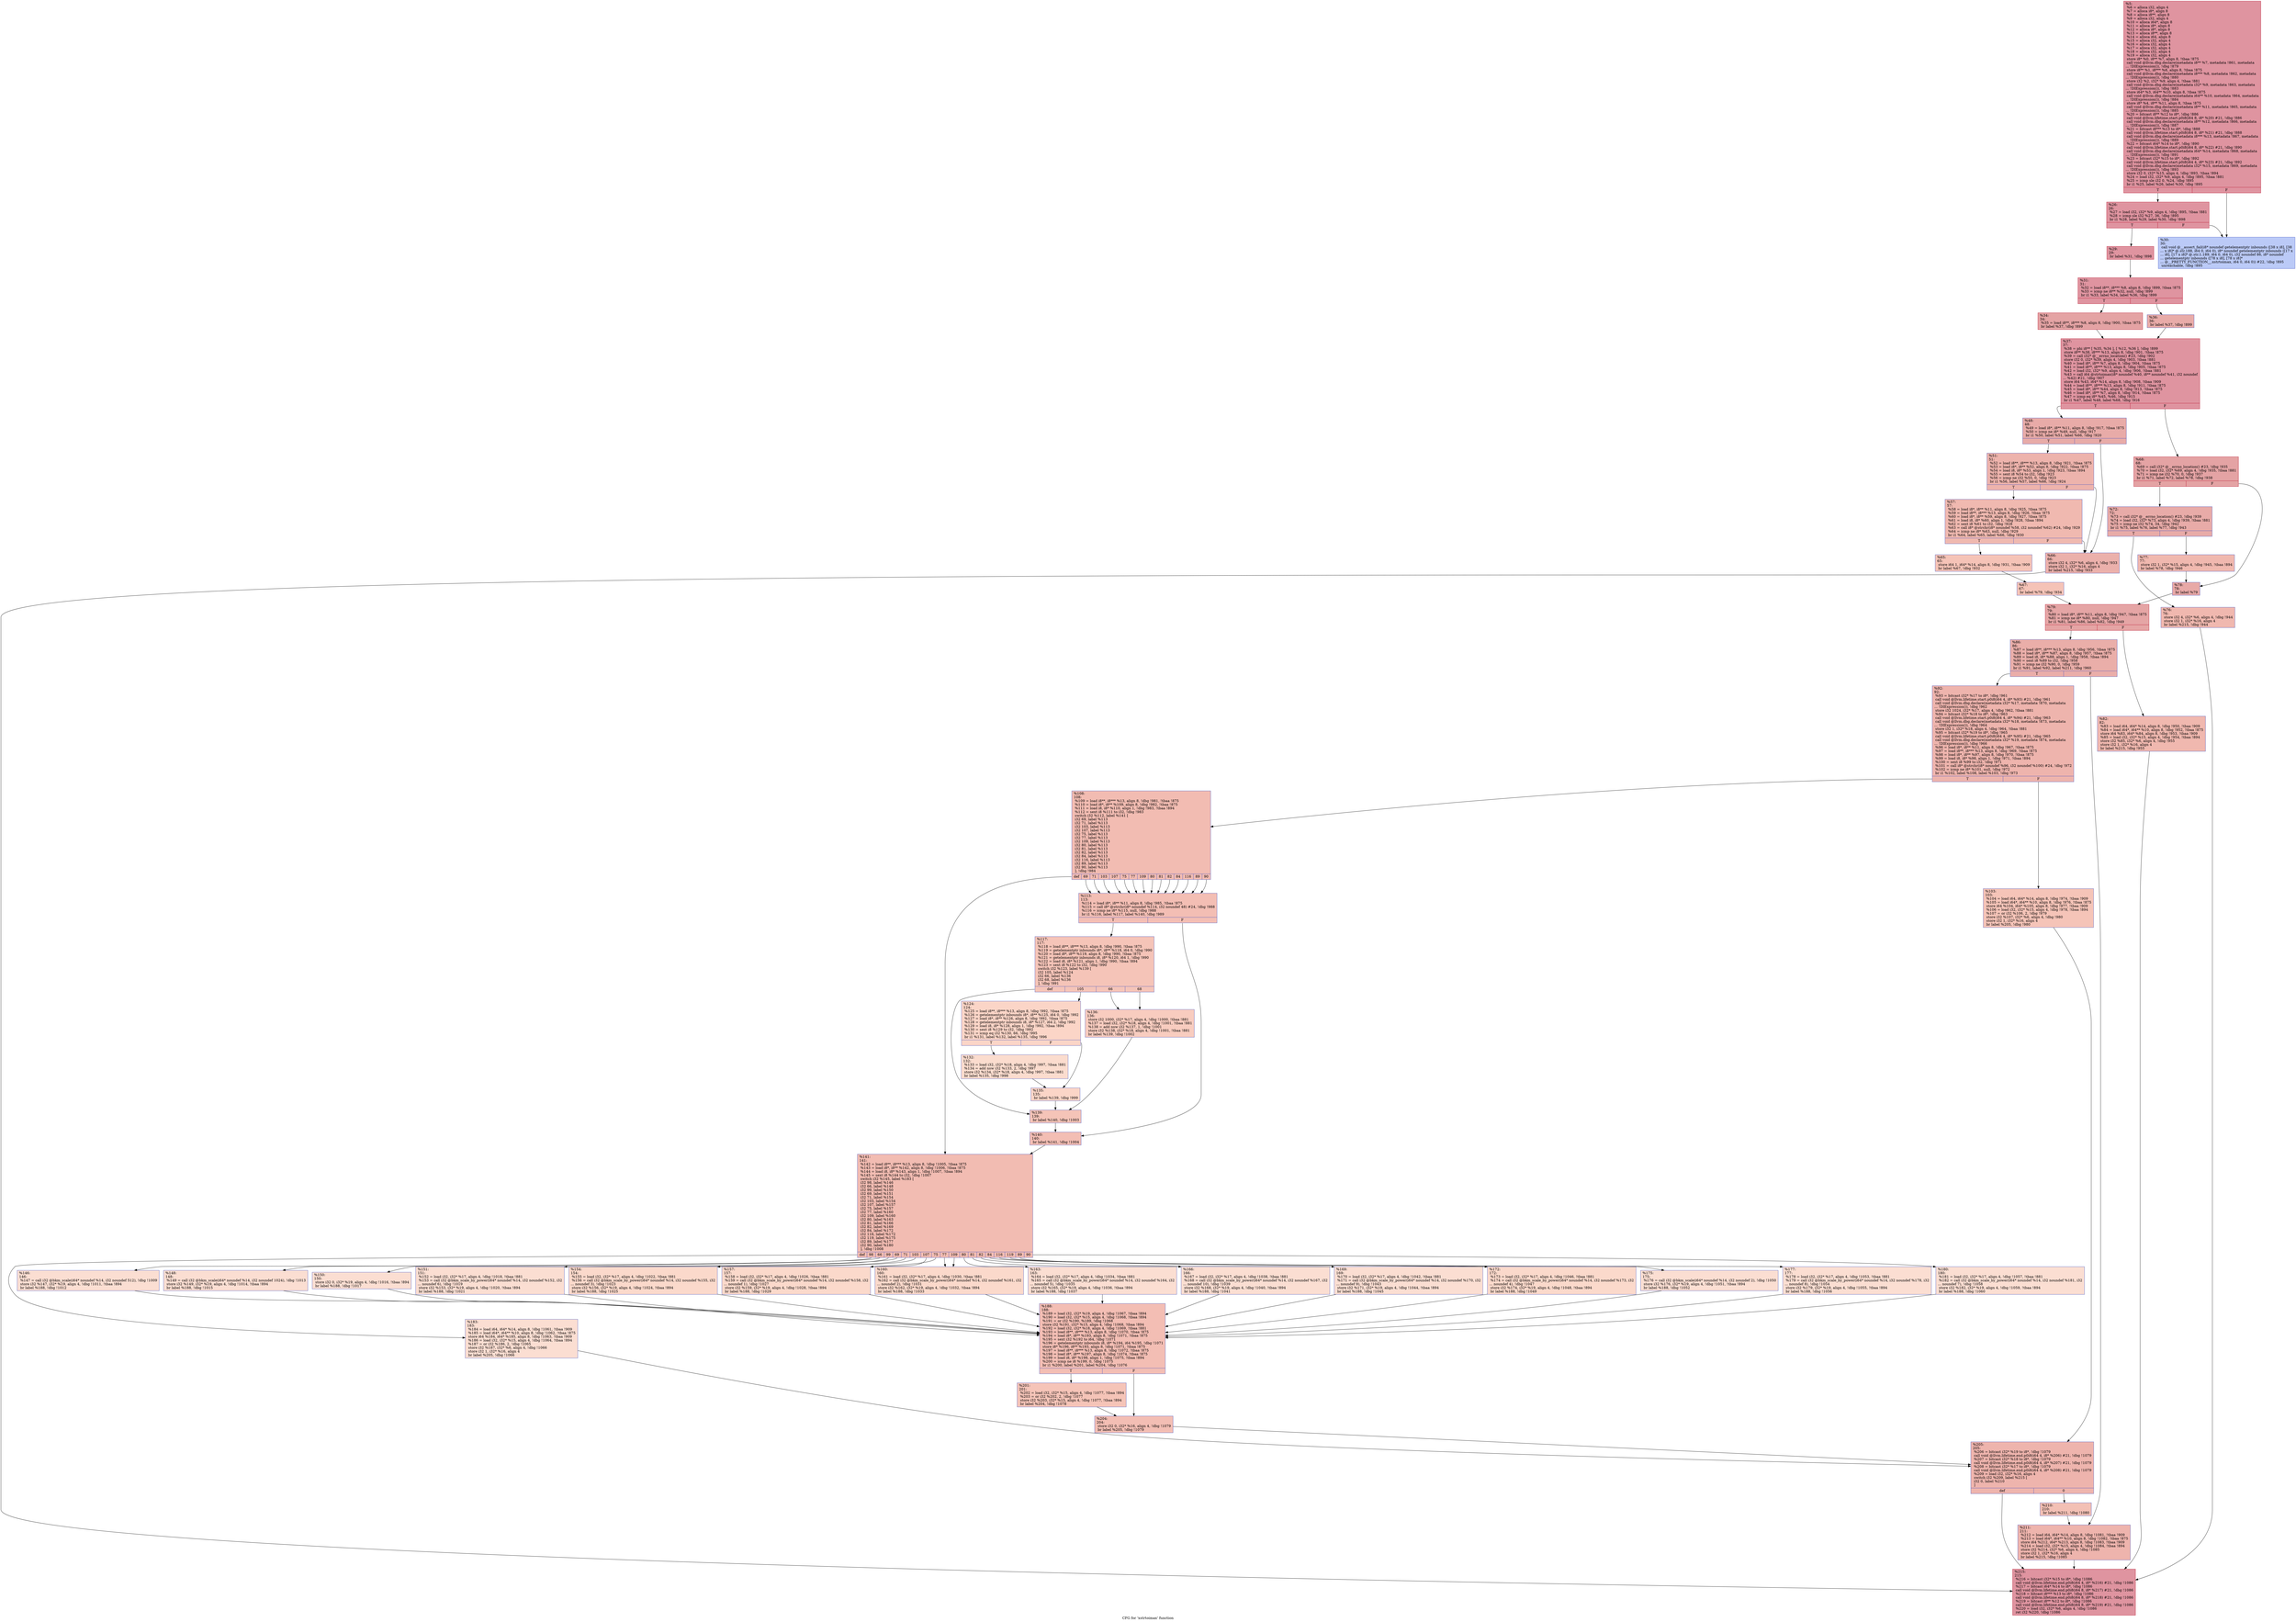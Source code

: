 digraph "CFG for 'xstrtoimax' function" {
	label="CFG for 'xstrtoimax' function";

	Node0x17b1ed0 [shape=record,color="#b70d28ff", style=filled, fillcolor="#b70d2870",label="{%5:\l  %6 = alloca i32, align 4\l  %7 = alloca i8*, align 8\l  %8 = alloca i8**, align 8\l  %9 = alloca i32, align 4\l  %10 = alloca i64*, align 8\l  %11 = alloca i8*, align 8\l  %12 = alloca i8*, align 8\l  %13 = alloca i8**, align 8\l  %14 = alloca i64, align 8\l  %15 = alloca i32, align 4\l  %16 = alloca i32, align 4\l  %17 = alloca i32, align 4\l  %18 = alloca i32, align 4\l  %19 = alloca i32, align 4\l  store i8* %0, i8** %7, align 8, !tbaa !875\l  call void @llvm.dbg.declare(metadata i8** %7, metadata !861, metadata\l... !DIExpression()), !dbg !879\l  store i8** %1, i8*** %8, align 8, !tbaa !875\l  call void @llvm.dbg.declare(metadata i8*** %8, metadata !862, metadata\l... !DIExpression()), !dbg !880\l  store i32 %2, i32* %9, align 4, !tbaa !881\l  call void @llvm.dbg.declare(metadata i32* %9, metadata !863, metadata\l... !DIExpression()), !dbg !883\l  store i64* %3, i64** %10, align 8, !tbaa !875\l  call void @llvm.dbg.declare(metadata i64** %10, metadata !864, metadata\l... !DIExpression()), !dbg !884\l  store i8* %4, i8** %11, align 8, !tbaa !875\l  call void @llvm.dbg.declare(metadata i8** %11, metadata !865, metadata\l... !DIExpression()), !dbg !885\l  %20 = bitcast i8** %12 to i8*, !dbg !886\l  call void @llvm.lifetime.start.p0i8(i64 8, i8* %20) #21, !dbg !886\l  call void @llvm.dbg.declare(metadata i8** %12, metadata !866, metadata\l... !DIExpression()), !dbg !887\l  %21 = bitcast i8*** %13 to i8*, !dbg !888\l  call void @llvm.lifetime.start.p0i8(i64 8, i8* %21) #21, !dbg !888\l  call void @llvm.dbg.declare(metadata i8*** %13, metadata !867, metadata\l... !DIExpression()), !dbg !889\l  %22 = bitcast i64* %14 to i8*, !dbg !890\l  call void @llvm.lifetime.start.p0i8(i64 8, i8* %22) #21, !dbg !890\l  call void @llvm.dbg.declare(metadata i64* %14, metadata !868, metadata\l... !DIExpression()), !dbg !891\l  %23 = bitcast i32* %15 to i8*, !dbg !892\l  call void @llvm.lifetime.start.p0i8(i64 4, i8* %23) #21, !dbg !892\l  call void @llvm.dbg.declare(metadata i32* %15, metadata !869, metadata\l... !DIExpression()), !dbg !893\l  store i32 0, i32* %15, align 4, !dbg !893, !tbaa !894\l  %24 = load i32, i32* %9, align 4, !dbg !895, !tbaa !881\l  %25 = icmp sle i32 0, %24, !dbg !895\l  br i1 %25, label %26, label %30, !dbg !895\l|{<s0>T|<s1>F}}"];
	Node0x17b1ed0:s0 -> Node0x17b20f0;
	Node0x17b1ed0:s1 -> Node0x17b2190;
	Node0x17b20f0 [shape=record,color="#b70d28ff", style=filled, fillcolor="#b70d2870",label="{%26:\l26:                                               \l  %27 = load i32, i32* %9, align 4, !dbg !895, !tbaa !881\l  %28 = icmp sle i32 %27, 36, !dbg !895\l  br i1 %28, label %29, label %30, !dbg !898\l|{<s0>T|<s1>F}}"];
	Node0x17b20f0:s0 -> Node0x17b2140;
	Node0x17b20f0:s1 -> Node0x17b2190;
	Node0x17b2140 [shape=record,color="#b70d28ff", style=filled, fillcolor="#b70d2870",label="{%29:\l29:                                               \l  br label %31, !dbg !898\l}"];
	Node0x17b2140 -> Node0x17b21e0;
	Node0x17b2190 [shape=record,color="#3d50c3ff", style=filled, fillcolor="#6687ed70",label="{%30:\l30:                                               \l  call void @__assert_fail(i8* noundef getelementptr inbounds ([38 x i8], [38\l... x i8]* @.str.188, i64 0, i64 0), i8* noundef getelementptr inbounds ([17 x\l... i8], [17 x i8]* @.str.1.189, i64 0, i64 0), i32 noundef 86, i8* noundef\l... getelementptr inbounds ([78 x i8], [78 x i8]*\l... @__PRETTY_FUNCTION__.xstrtoimax, i64 0, i64 0)) #22, !dbg !895\l  unreachable, !dbg !895\l}"];
	Node0x17b21e0 [shape=record,color="#b70d28ff", style=filled, fillcolor="#b70d2870",label="{%31:\l31:                                               \l  %32 = load i8**, i8*** %8, align 8, !dbg !899, !tbaa !875\l  %33 = icmp ne i8** %32, null, !dbg !899\l  br i1 %33, label %34, label %36, !dbg !899\l|{<s0>T|<s1>F}}"];
	Node0x17b21e0:s0 -> Node0x17b2230;
	Node0x17b21e0:s1 -> Node0x17b2280;
	Node0x17b2230 [shape=record,color="#b70d28ff", style=filled, fillcolor="#c32e3170",label="{%34:\l34:                                               \l  %35 = load i8**, i8*** %8, align 8, !dbg !900, !tbaa !875\l  br label %37, !dbg !899\l}"];
	Node0x17b2230 -> Node0x17b22d0;
	Node0x17b2280 [shape=record,color="#3d50c3ff", style=filled, fillcolor="#cc403a70",label="{%36:\l36:                                               \l  br label %37, !dbg !899\l}"];
	Node0x17b2280 -> Node0x17b22d0;
	Node0x17b22d0 [shape=record,color="#b70d28ff", style=filled, fillcolor="#b70d2870",label="{%37:\l37:                                               \l  %38 = phi i8** [ %35, %34 ], [ %12, %36 ], !dbg !899\l  store i8** %38, i8*** %13, align 8, !dbg !901, !tbaa !875\l  %39 = call i32* @__errno_location() #23, !dbg !902\l  store i32 0, i32* %39, align 4, !dbg !903, !tbaa !881\l  %40 = load i8*, i8** %7, align 8, !dbg !904, !tbaa !875\l  %41 = load i8**, i8*** %13, align 8, !dbg !905, !tbaa !875\l  %42 = load i32, i32* %9, align 4, !dbg !906, !tbaa !881\l  %43 = call i64 @strtoimax(i8* noundef %40, i8** noundef %41, i32 noundef\l... %42) #21, !dbg !907\l  store i64 %43, i64* %14, align 8, !dbg !908, !tbaa !909\l  %44 = load i8**, i8*** %13, align 8, !dbg !911, !tbaa !875\l  %45 = load i8*, i8** %44, align 8, !dbg !913, !tbaa !875\l  %46 = load i8*, i8** %7, align 8, !dbg !914, !tbaa !875\l  %47 = icmp eq i8* %45, %46, !dbg !915\l  br i1 %47, label %48, label %68, !dbg !916\l|{<s0>T|<s1>F}}"];
	Node0x17b22d0:s0 -> Node0x17b2320;
	Node0x17b22d0:s1 -> Node0x17b2500;
	Node0x17b2320 [shape=record,color="#3d50c3ff", style=filled, fillcolor="#cc403a70",label="{%48:\l48:                                               \l  %49 = load i8*, i8** %11, align 8, !dbg !917, !tbaa !875\l  %50 = icmp ne i8* %49, null, !dbg !917\l  br i1 %50, label %51, label %66, !dbg !920\l|{<s0>T|<s1>F}}"];
	Node0x17b2320:s0 -> Node0x17b2370;
	Node0x17b2320:s1 -> Node0x17b2460;
	Node0x17b2370 [shape=record,color="#3d50c3ff", style=filled, fillcolor="#d6524470",label="{%51:\l51:                                               \l  %52 = load i8**, i8*** %13, align 8, !dbg !921, !tbaa !875\l  %53 = load i8*, i8** %52, align 8, !dbg !922, !tbaa !875\l  %54 = load i8, i8* %53, align 1, !dbg !923, !tbaa !894\l  %55 = sext i8 %54 to i32, !dbg !923\l  %56 = icmp ne i32 %55, 0, !dbg !923\l  br i1 %56, label %57, label %66, !dbg !924\l|{<s0>T|<s1>F}}"];
	Node0x17b2370:s0 -> Node0x17b23c0;
	Node0x17b2370:s1 -> Node0x17b2460;
	Node0x17b23c0 [shape=record,color="#3d50c3ff", style=filled, fillcolor="#de614d70",label="{%57:\l57:                                               \l  %58 = load i8*, i8** %11, align 8, !dbg !925, !tbaa !875\l  %59 = load i8**, i8*** %13, align 8, !dbg !926, !tbaa !875\l  %60 = load i8*, i8** %59, align 8, !dbg !927, !tbaa !875\l  %61 = load i8, i8* %60, align 1, !dbg !928, !tbaa !894\l  %62 = sext i8 %61 to i32, !dbg !928\l  %63 = call i8* @strchr(i8* noundef %58, i32 noundef %62) #24, !dbg !929\l  %64 = icmp ne i8* %63, null, !dbg !929\l  br i1 %64, label %65, label %66, !dbg !930\l|{<s0>T|<s1>F}}"];
	Node0x17b23c0:s0 -> Node0x17b2410;
	Node0x17b23c0:s1 -> Node0x17b2460;
	Node0x17b2410 [shape=record,color="#3d50c3ff", style=filled, fillcolor="#e8765c70",label="{%65:\l65:                                               \l  store i64 1, i64* %14, align 8, !dbg !931, !tbaa !909\l  br label %67, !dbg !932\l}"];
	Node0x17b2410 -> Node0x17b24b0;
	Node0x17b2460 [shape=record,color="#3d50c3ff", style=filled, fillcolor="#d24b4070",label="{%66:\l66:                                               \l  store i32 4, i32* %6, align 4, !dbg !933\l  store i32 1, i32* %16, align 4\l  br label %215, !dbg !933\l}"];
	Node0x17b2460 -> Node0x17b31d0;
	Node0x17b24b0 [shape=record,color="#3d50c3ff", style=filled, fillcolor="#e8765c70",label="{%67:\l67:                                               \l  br label %79, !dbg !934\l}"];
	Node0x17b24b0 -> Node0x17b2690;
	Node0x17b2500 [shape=record,color="#b70d28ff", style=filled, fillcolor="#c32e3170",label="{%68:\l68:                                               \l  %69 = call i32* @__errno_location() #23, !dbg !935\l  %70 = load i32, i32* %69, align 4, !dbg !935, !tbaa !881\l  %71 = icmp ne i32 %70, 0, !dbg !937\l  br i1 %71, label %72, label %78, !dbg !938\l|{<s0>T|<s1>F}}"];
	Node0x17b2500:s0 -> Node0x17b2550;
	Node0x17b2500:s1 -> Node0x17b2640;
	Node0x17b2550 [shape=record,color="#3d50c3ff", style=filled, fillcolor="#cc403a70",label="{%72:\l72:                                               \l  %73 = call i32* @__errno_location() #23, !dbg !939\l  %74 = load i32, i32* %73, align 4, !dbg !939, !tbaa !881\l  %75 = icmp ne i32 %74, 34, !dbg !942\l  br i1 %75, label %76, label %77, !dbg !943\l|{<s0>T|<s1>F}}"];
	Node0x17b2550:s0 -> Node0x17b25a0;
	Node0x17b2550:s1 -> Node0x17b25f0;
	Node0x17b25a0 [shape=record,color="#3d50c3ff", style=filled, fillcolor="#dc5d4a70",label="{%76:\l76:                                               \l  store i32 4, i32* %6, align 4, !dbg !944\l  store i32 1, i32* %16, align 4\l  br label %215, !dbg !944\l}"];
	Node0x17b25a0 -> Node0x17b31d0;
	Node0x17b25f0 [shape=record,color="#3d50c3ff", style=filled, fillcolor="#dc5d4a70",label="{%77:\l77:                                               \l  store i32 1, i32* %15, align 4, !dbg !945, !tbaa !894\l  br label %78, !dbg !946\l}"];
	Node0x17b25f0 -> Node0x17b2640;
	Node0x17b2640 [shape=record,color="#3d50c3ff", style=filled, fillcolor="#ca3b3770",label="{%78:\l78:                                               \l  br label %79\l}"];
	Node0x17b2640 -> Node0x17b2690;
	Node0x17b2690 [shape=record,color="#b70d28ff", style=filled, fillcolor="#c5333470",label="{%79:\l79:                                               \l  %80 = load i8*, i8** %11, align 8, !dbg !947, !tbaa !875\l  %81 = icmp ne i8* %80, null, !dbg !947\l  br i1 %81, label %86, label %82, !dbg !949\l|{<s0>T|<s1>F}}"];
	Node0x17b2690:s0 -> Node0x17b2730;
	Node0x17b2690:s1 -> Node0x17b26e0;
	Node0x17b26e0 [shape=record,color="#3d50c3ff", style=filled, fillcolor="#dc5d4a70",label="{%82:\l82:                                               \l  %83 = load i64, i64* %14, align 8, !dbg !950, !tbaa !909\l  %84 = load i64*, i64** %10, align 8, !dbg !952, !tbaa !875\l  store i64 %83, i64* %84, align 8, !dbg !953, !tbaa !909\l  %85 = load i32, i32* %15, align 4, !dbg !954, !tbaa !894\l  store i32 %85, i32* %6, align 4, !dbg !955\l  store i32 1, i32* %16, align 4\l  br label %215, !dbg !955\l}"];
	Node0x17b26e0 -> Node0x17b31d0;
	Node0x17b2730 [shape=record,color="#3d50c3ff", style=filled, fillcolor="#d0473d70",label="{%86:\l86:                                               \l  %87 = load i8**, i8*** %13, align 8, !dbg !956, !tbaa !875\l  %88 = load i8*, i8** %87, align 8, !dbg !957, !tbaa !875\l  %89 = load i8, i8* %88, align 1, !dbg !958, !tbaa !894\l  %90 = sext i8 %89 to i32, !dbg !958\l  %91 = icmp ne i32 %90, 0, !dbg !959\l  br i1 %91, label %92, label %211, !dbg !960\l|{<s0>T|<s1>F}}"];
	Node0x17b2730:s0 -> Node0x17b2780;
	Node0x17b2730:s1 -> Node0x17b3180;
	Node0x17b2780 [shape=record,color="#3d50c3ff", style=filled, fillcolor="#d8564670",label="{%92:\l92:                                               \l  %93 = bitcast i32* %17 to i8*, !dbg !961\l  call void @llvm.lifetime.start.p0i8(i64 4, i8* %93) #21, !dbg !961\l  call void @llvm.dbg.declare(metadata i32* %17, metadata !870, metadata\l... !DIExpression()), !dbg !962\l  store i32 1024, i32* %17, align 4, !dbg !962, !tbaa !881\l  %94 = bitcast i32* %18 to i8*, !dbg !963\l  call void @llvm.lifetime.start.p0i8(i64 4, i8* %94) #21, !dbg !963\l  call void @llvm.dbg.declare(metadata i32* %18, metadata !873, metadata\l... !DIExpression()), !dbg !964\l  store i32 1, i32* %18, align 4, !dbg !964, !tbaa !881\l  %95 = bitcast i32* %19 to i8*, !dbg !965\l  call void @llvm.lifetime.start.p0i8(i64 4, i8* %95) #21, !dbg !965\l  call void @llvm.dbg.declare(metadata i32* %19, metadata !874, metadata\l... !DIExpression()), !dbg !966\l  %96 = load i8*, i8** %11, align 8, !dbg !967, !tbaa !875\l  %97 = load i8**, i8*** %13, align 8, !dbg !969, !tbaa !875\l  %98 = load i8*, i8** %97, align 8, !dbg !970, !tbaa !875\l  %99 = load i8, i8* %98, align 1, !dbg !971, !tbaa !894\l  %100 = sext i8 %99 to i32, !dbg !971\l  %101 = call i8* @strchr(i8* noundef %96, i32 noundef %100) #24, !dbg !972\l  %102 = icmp ne i8* %101, null, !dbg !972\l  br i1 %102, label %108, label %103, !dbg !973\l|{<s0>T|<s1>F}}"];
	Node0x17b2780:s0 -> Node0x17b2820;
	Node0x17b2780:s1 -> Node0x17b27d0;
	Node0x17b27d0 [shape=record,color="#3d50c3ff", style=filled, fillcolor="#e97a5f70",label="{%103:\l103:                                              \l  %104 = load i64, i64* %14, align 8, !dbg !974, !tbaa !909\l  %105 = load i64*, i64** %10, align 8, !dbg !976, !tbaa !875\l  store i64 %104, i64* %105, align 8, !dbg !977, !tbaa !909\l  %106 = load i32, i32* %15, align 4, !dbg !978, !tbaa !894\l  %107 = or i32 %106, 2, !dbg !979\l  store i32 %107, i32* %6, align 4, !dbg !980\l  store i32 1, i32* %16, align 4\l  br label %205, !dbg !980\l}"];
	Node0x17b27d0 -> Node0x17b30e0;
	Node0x17b2820 [shape=record,color="#3d50c3ff", style=filled, fillcolor="#e1675170",label="{%108:\l108:                                              \l  %109 = load i8**, i8*** %13, align 8, !dbg !981, !tbaa !875\l  %110 = load i8*, i8** %109, align 8, !dbg !982, !tbaa !875\l  %111 = load i8, i8* %110, align 1, !dbg !983, !tbaa !894\l  %112 = sext i8 %111 to i32, !dbg !983\l  switch i32 %112, label %141 [\l    i32 69, label %113\l    i32 71, label %113\l    i32 103, label %113\l    i32 107, label %113\l    i32 75, label %113\l    i32 77, label %113\l    i32 109, label %113\l    i32 80, label %113\l    i32 81, label %113\l    i32 82, label %113\l    i32 84, label %113\l    i32 116, label %113\l    i32 89, label %113\l    i32 90, label %113\l  ], !dbg !984\l|{<s0>def|<s1>69|<s2>71|<s3>103|<s4>107|<s5>75|<s6>77|<s7>109|<s8>80|<s9>81|<s10>82|<s11>84|<s12>116|<s13>89|<s14>90}}"];
	Node0x17b2820:s0 -> Node0x17b2af0;
	Node0x17b2820:s1 -> Node0x17b2870;
	Node0x17b2820:s2 -> Node0x17b2870;
	Node0x17b2820:s3 -> Node0x17b2870;
	Node0x17b2820:s4 -> Node0x17b2870;
	Node0x17b2820:s5 -> Node0x17b2870;
	Node0x17b2820:s6 -> Node0x17b2870;
	Node0x17b2820:s7 -> Node0x17b2870;
	Node0x17b2820:s8 -> Node0x17b2870;
	Node0x17b2820:s9 -> Node0x17b2870;
	Node0x17b2820:s10 -> Node0x17b2870;
	Node0x17b2820:s11 -> Node0x17b2870;
	Node0x17b2820:s12 -> Node0x17b2870;
	Node0x17b2820:s13 -> Node0x17b2870;
	Node0x17b2820:s14 -> Node0x17b2870;
	Node0x17b2870 [shape=record,color="#3d50c3ff", style=filled, fillcolor="#e36c5570",label="{%113:\l113:                                              \l  %114 = load i8*, i8** %11, align 8, !dbg !985, !tbaa !875\l  %115 = call i8* @strchr(i8* noundef %114, i32 noundef 48) #24, !dbg !988\l  %116 = icmp ne i8* %115, null, !dbg !988\l  br i1 %116, label %117, label %140, !dbg !989\l|{<s0>T|<s1>F}}"];
	Node0x17b2870:s0 -> Node0x17b28c0;
	Node0x17b2870:s1 -> Node0x17b2aa0;
	Node0x17b28c0 [shape=record,color="#3d50c3ff", style=filled, fillcolor="#e97a5f70",label="{%117:\l117:                                              \l  %118 = load i8**, i8*** %13, align 8, !dbg !990, !tbaa !875\l  %119 = getelementptr inbounds i8*, i8** %118, i64 0, !dbg !990\l  %120 = load i8*, i8** %119, align 8, !dbg !990, !tbaa !875\l  %121 = getelementptr inbounds i8, i8* %120, i64 1, !dbg !990\l  %122 = load i8, i8* %121, align 1, !dbg !990, !tbaa !894\l  %123 = sext i8 %122 to i32, !dbg !990\l  switch i32 %123, label %139 [\l    i32 105, label %124\l    i32 66, label %136\l    i32 68, label %136\l  ], !dbg !991\l|{<s0>def|<s1>105|<s2>66|<s3>68}}"];
	Node0x17b28c0:s0 -> Node0x17b2a50;
	Node0x17b28c0:s1 -> Node0x17b2910;
	Node0x17b28c0:s2 -> Node0x17b2a00;
	Node0x17b28c0:s3 -> Node0x17b2a00;
	Node0x17b2910 [shape=record,color="#3d50c3ff", style=filled, fillcolor="#f5a08170",label="{%124:\l124:                                              \l  %125 = load i8**, i8*** %13, align 8, !dbg !992, !tbaa !875\l  %126 = getelementptr inbounds i8*, i8** %125, i64 0, !dbg !992\l  %127 = load i8*, i8** %126, align 8, !dbg !992, !tbaa !875\l  %128 = getelementptr inbounds i8, i8* %127, i64 2, !dbg !992\l  %129 = load i8, i8* %128, align 1, !dbg !992, !tbaa !894\l  %130 = sext i8 %129 to i32, !dbg !992\l  %131 = icmp eq i32 %130, 66, !dbg !995\l  br i1 %131, label %132, label %135, !dbg !996\l|{<s0>T|<s1>F}}"];
	Node0x17b2910:s0 -> Node0x17b2960;
	Node0x17b2910:s1 -> Node0x17b29b0;
	Node0x17b2960 [shape=record,color="#3d50c3ff", style=filled, fillcolor="#f7af9170",label="{%132:\l132:                                              \l  %133 = load i32, i32* %18, align 4, !dbg !997, !tbaa !881\l  %134 = add nsw i32 %133, 2, !dbg !997\l  store i32 %134, i32* %18, align 4, !dbg !997, !tbaa !881\l  br label %135, !dbg !998\l}"];
	Node0x17b2960 -> Node0x17b29b0;
	Node0x17b29b0 [shape=record,color="#3d50c3ff", style=filled, fillcolor="#f5a08170",label="{%135:\l135:                                              \l  br label %139, !dbg !999\l}"];
	Node0x17b29b0 -> Node0x17b2a50;
	Node0x17b2a00 [shape=record,color="#3d50c3ff", style=filled, fillcolor="#f08b6e70",label="{%136:\l136:                                              \l  store i32 1000, i32* %17, align 4, !dbg !1000, !tbaa !881\l  %137 = load i32, i32* %18, align 4, !dbg !1001, !tbaa !881\l  %138 = add nsw i32 %137, 1, !dbg !1001\l  store i32 %138, i32* %18, align 4, !dbg !1001, !tbaa !881\l  br label %139, !dbg !1002\l}"];
	Node0x17b2a00 -> Node0x17b2a50;
	Node0x17b2a50 [shape=record,color="#3d50c3ff", style=filled, fillcolor="#e97a5f70",label="{%139:\l139:                                              \l  br label %140, !dbg !1003\l}"];
	Node0x17b2a50 -> Node0x17b2aa0;
	Node0x17b2aa0 [shape=record,color="#3d50c3ff", style=filled, fillcolor="#e36c5570",label="{%140:\l140:                                              \l  br label %141, !dbg !1004\l}"];
	Node0x17b2aa0 -> Node0x17b2af0;
	Node0x17b2af0 [shape=record,color="#3d50c3ff", style=filled, fillcolor="#e1675170",label="{%141:\l141:                                              \l  %142 = load i8**, i8*** %13, align 8, !dbg !1005, !tbaa !875\l  %143 = load i8*, i8** %142, align 8, !dbg !1006, !tbaa !875\l  %144 = load i8, i8* %143, align 1, !dbg !1007, !tbaa !894\l  %145 = sext i8 %144 to i32, !dbg !1007\l  switch i32 %145, label %183 [\l    i32 98, label %146\l    i32 66, label %148\l    i32 99, label %150\l    i32 69, label %151\l    i32 71, label %154\l    i32 103, label %154\l    i32 107, label %157\l    i32 75, label %157\l    i32 77, label %160\l    i32 109, label %160\l    i32 80, label %163\l    i32 81, label %166\l    i32 82, label %169\l    i32 84, label %172\l    i32 116, label %172\l    i32 119, label %175\l    i32 89, label %177\l    i32 90, label %180\l  ], !dbg !1008\l|{<s0>def|<s1>98|<s2>66|<s3>99|<s4>69|<s5>71|<s6>103|<s7>107|<s8>75|<s9>77|<s10>109|<s11>80|<s12>81|<s13>82|<s14>84|<s15>116|<s16>119|<s17>89|<s18>90}}"];
	Node0x17b2af0:s0 -> Node0x17b2fa0;
	Node0x17b2af0:s1 -> Node0x17b2b40;
	Node0x17b2af0:s2 -> Node0x17b2b90;
	Node0x17b2af0:s3 -> Node0x17b2be0;
	Node0x17b2af0:s4 -> Node0x17b2c30;
	Node0x17b2af0:s5 -> Node0x17b2c80;
	Node0x17b2af0:s6 -> Node0x17b2c80;
	Node0x17b2af0:s7 -> Node0x17b2cd0;
	Node0x17b2af0:s8 -> Node0x17b2cd0;
	Node0x17b2af0:s9 -> Node0x17b2d20;
	Node0x17b2af0:s10 -> Node0x17b2d20;
	Node0x17b2af0:s11 -> Node0x17b2d70;
	Node0x17b2af0:s12 -> Node0x17b2dc0;
	Node0x17b2af0:s13 -> Node0x17b2e10;
	Node0x17b2af0:s14 -> Node0x17b2e60;
	Node0x17b2af0:s15 -> Node0x17b2e60;
	Node0x17b2af0:s16 -> Node0x17b2eb0;
	Node0x17b2af0:s17 -> Node0x17b2f00;
	Node0x17b2af0:s18 -> Node0x17b2f50;
	Node0x17b2b40 [shape=record,color="#3d50c3ff", style=filled, fillcolor="#f7b59970",label="{%146:\l146:                                              \l  %147 = call i32 @bkm_scale(i64* noundef %14, i32 noundef 512), !dbg !1009\l  store i32 %147, i32* %19, align 4, !dbg !1011, !tbaa !894\l  br label %188, !dbg !1012\l}"];
	Node0x17b2b40 -> Node0x17b2ff0;
	Node0x17b2b90 [shape=record,color="#3d50c3ff", style=filled, fillcolor="#f7b59970",label="{%148:\l148:                                              \l  %149 = call i32 @bkm_scale(i64* noundef %14, i32 noundef 1024), !dbg !1013\l  store i32 %149, i32* %19, align 4, !dbg !1014, !tbaa !894\l  br label %188, !dbg !1015\l}"];
	Node0x17b2b90 -> Node0x17b2ff0;
	Node0x17b2be0 [shape=record,color="#3d50c3ff", style=filled, fillcolor="#f7b59970",label="{%150:\l150:                                              \l  store i32 0, i32* %19, align 4, !dbg !1016, !tbaa !894\l  br label %188, !dbg !1017\l}"];
	Node0x17b2be0 -> Node0x17b2ff0;
	Node0x17b2c30 [shape=record,color="#3d50c3ff", style=filled, fillcolor="#f7b59970",label="{%151:\l151:                                              \l  %152 = load i32, i32* %17, align 4, !dbg !1018, !tbaa !881\l  %153 = call i32 @bkm_scale_by_power(i64* noundef %14, i32 noundef %152, i32\l... noundef 6), !dbg !1019\l  store i32 %153, i32* %19, align 4, !dbg !1020, !tbaa !894\l  br label %188, !dbg !1021\l}"];
	Node0x17b2c30 -> Node0x17b2ff0;
	Node0x17b2c80 [shape=record,color="#3d50c3ff", style=filled, fillcolor="#f7a88970",label="{%154:\l154:                                              \l  %155 = load i32, i32* %17, align 4, !dbg !1022, !tbaa !881\l  %156 = call i32 @bkm_scale_by_power(i64* noundef %14, i32 noundef %155, i32\l... noundef 3), !dbg !1023\l  store i32 %156, i32* %19, align 4, !dbg !1024, !tbaa !894\l  br label %188, !dbg !1025\l}"];
	Node0x17b2c80 -> Node0x17b2ff0;
	Node0x17b2cd0 [shape=record,color="#3d50c3ff", style=filled, fillcolor="#f7a88970",label="{%157:\l157:                                              \l  %158 = load i32, i32* %17, align 4, !dbg !1026, !tbaa !881\l  %159 = call i32 @bkm_scale_by_power(i64* noundef %14, i32 noundef %158, i32\l... noundef 1), !dbg !1027\l  store i32 %159, i32* %19, align 4, !dbg !1028, !tbaa !894\l  br label %188, !dbg !1029\l}"];
	Node0x17b2cd0 -> Node0x17b2ff0;
	Node0x17b2d20 [shape=record,color="#3d50c3ff", style=filled, fillcolor="#f7a88970",label="{%160:\l160:                                              \l  %161 = load i32, i32* %17, align 4, !dbg !1030, !tbaa !881\l  %162 = call i32 @bkm_scale_by_power(i64* noundef %14, i32 noundef %161, i32\l... noundef 2), !dbg !1031\l  store i32 %162, i32* %19, align 4, !dbg !1032, !tbaa !894\l  br label %188, !dbg !1033\l}"];
	Node0x17b2d20 -> Node0x17b2ff0;
	Node0x17b2d70 [shape=record,color="#3d50c3ff", style=filled, fillcolor="#f7b59970",label="{%163:\l163:                                              \l  %164 = load i32, i32* %17, align 4, !dbg !1034, !tbaa !881\l  %165 = call i32 @bkm_scale_by_power(i64* noundef %14, i32 noundef %164, i32\l... noundef 5), !dbg !1035\l  store i32 %165, i32* %19, align 4, !dbg !1036, !tbaa !894\l  br label %188, !dbg !1037\l}"];
	Node0x17b2d70 -> Node0x17b2ff0;
	Node0x17b2dc0 [shape=record,color="#3d50c3ff", style=filled, fillcolor="#f7b59970",label="{%166:\l166:                                              \l  %167 = load i32, i32* %17, align 4, !dbg !1038, !tbaa !881\l  %168 = call i32 @bkm_scale_by_power(i64* noundef %14, i32 noundef %167, i32\l... noundef 10), !dbg !1039\l  store i32 %168, i32* %19, align 4, !dbg !1040, !tbaa !894\l  br label %188, !dbg !1041\l}"];
	Node0x17b2dc0 -> Node0x17b2ff0;
	Node0x17b2e10 [shape=record,color="#3d50c3ff", style=filled, fillcolor="#f7b59970",label="{%169:\l169:                                              \l  %170 = load i32, i32* %17, align 4, !dbg !1042, !tbaa !881\l  %171 = call i32 @bkm_scale_by_power(i64* noundef %14, i32 noundef %170, i32\l... noundef 9), !dbg !1043\l  store i32 %171, i32* %19, align 4, !dbg !1044, !tbaa !894\l  br label %188, !dbg !1045\l}"];
	Node0x17b2e10 -> Node0x17b2ff0;
	Node0x17b2e60 [shape=record,color="#3d50c3ff", style=filled, fillcolor="#f7a88970",label="{%172:\l172:                                              \l  %173 = load i32, i32* %17, align 4, !dbg !1046, !tbaa !881\l  %174 = call i32 @bkm_scale_by_power(i64* noundef %14, i32 noundef %173, i32\l... noundef 4), !dbg !1047\l  store i32 %174, i32* %19, align 4, !dbg !1048, !tbaa !894\l  br label %188, !dbg !1049\l}"];
	Node0x17b2e60 -> Node0x17b2ff0;
	Node0x17b2eb0 [shape=record,color="#3d50c3ff", style=filled, fillcolor="#f7b59970",label="{%175:\l175:                                              \l  %176 = call i32 @bkm_scale(i64* noundef %14, i32 noundef 2), !dbg !1050\l  store i32 %176, i32* %19, align 4, !dbg !1051, !tbaa !894\l  br label %188, !dbg !1052\l}"];
	Node0x17b2eb0 -> Node0x17b2ff0;
	Node0x17b2f00 [shape=record,color="#3d50c3ff", style=filled, fillcolor="#f7b59970",label="{%177:\l177:                                              \l  %178 = load i32, i32* %17, align 4, !dbg !1053, !tbaa !881\l  %179 = call i32 @bkm_scale_by_power(i64* noundef %14, i32 noundef %178, i32\l... noundef 8), !dbg !1054\l  store i32 %179, i32* %19, align 4, !dbg !1055, !tbaa !894\l  br label %188, !dbg !1056\l}"];
	Node0x17b2f00 -> Node0x17b2ff0;
	Node0x17b2f50 [shape=record,color="#3d50c3ff", style=filled, fillcolor="#f7b59970",label="{%180:\l180:                                              \l  %181 = load i32, i32* %17, align 4, !dbg !1057, !tbaa !881\l  %182 = call i32 @bkm_scale_by_power(i64* noundef %14, i32 noundef %181, i32\l... noundef 7), !dbg !1058\l  store i32 %182, i32* %19, align 4, !dbg !1059, !tbaa !894\l  br label %188, !dbg !1060\l}"];
	Node0x17b2f50 -> Node0x17b2ff0;
	Node0x17b2fa0 [shape=record,color="#3d50c3ff", style=filled, fillcolor="#f7b59970",label="{%183:\l183:                                              \l  %184 = load i64, i64* %14, align 8, !dbg !1061, !tbaa !909\l  %185 = load i64*, i64** %10, align 8, !dbg !1062, !tbaa !875\l  store i64 %184, i64* %185, align 8, !dbg !1063, !tbaa !909\l  %186 = load i32, i32* %15, align 4, !dbg !1064, !tbaa !894\l  %187 = or i32 %186, 2, !dbg !1065\l  store i32 %187, i32* %6, align 4, !dbg !1066\l  store i32 1, i32* %16, align 4\l  br label %205, !dbg !1066\l}"];
	Node0x17b2fa0 -> Node0x17b30e0;
	Node0x17b2ff0 [shape=record,color="#3d50c3ff", style=filled, fillcolor="#e36c5570",label="{%188:\l188:                                              \l  %189 = load i32, i32* %19, align 4, !dbg !1067, !tbaa !894\l  %190 = load i32, i32* %15, align 4, !dbg !1068, !tbaa !894\l  %191 = or i32 %190, %189, !dbg !1068\l  store i32 %191, i32* %15, align 4, !dbg !1068, !tbaa !894\l  %192 = load i32, i32* %18, align 4, !dbg !1069, !tbaa !881\l  %193 = load i8**, i8*** %13, align 8, !dbg !1070, !tbaa !875\l  %194 = load i8*, i8** %193, align 8, !dbg !1071, !tbaa !875\l  %195 = sext i32 %192 to i64, !dbg !1071\l  %196 = getelementptr inbounds i8, i8* %194, i64 %195, !dbg !1071\l  store i8* %196, i8** %193, align 8, !dbg !1071, !tbaa !875\l  %197 = load i8**, i8*** %13, align 8, !dbg !1072, !tbaa !875\l  %198 = load i8*, i8** %197, align 8, !dbg !1074, !tbaa !875\l  %199 = load i8, i8* %198, align 1, !dbg !1075, !tbaa !894\l  %200 = icmp ne i8 %199, 0, !dbg !1075\l  br i1 %200, label %201, label %204, !dbg !1076\l|{<s0>T|<s1>F}}"];
	Node0x17b2ff0:s0 -> Node0x17b3040;
	Node0x17b2ff0:s1 -> Node0x17b3090;
	Node0x17b3040 [shape=record,color="#3d50c3ff", style=filled, fillcolor="#e97a5f70",label="{%201:\l201:                                              \l  %202 = load i32, i32* %15, align 4, !dbg !1077, !tbaa !894\l  %203 = or i32 %202, 2, !dbg !1077\l  store i32 %203, i32* %15, align 4, !dbg !1077, !tbaa !894\l  br label %204, !dbg !1078\l}"];
	Node0x17b3040 -> Node0x17b3090;
	Node0x17b3090 [shape=record,color="#3d50c3ff", style=filled, fillcolor="#e36c5570",label="{%204:\l204:                                              \l  store i32 0, i32* %16, align 4, !dbg !1079\l  br label %205, !dbg !1079\l}"];
	Node0x17b3090 -> Node0x17b30e0;
	Node0x17b30e0 [shape=record,color="#3d50c3ff", style=filled, fillcolor="#d8564670",label="{%205:\l205:                                              \l  %206 = bitcast i32* %19 to i8*, !dbg !1079\l  call void @llvm.lifetime.end.p0i8(i64 4, i8* %206) #21, !dbg !1079\l  %207 = bitcast i32* %18 to i8*, !dbg !1079\l  call void @llvm.lifetime.end.p0i8(i64 4, i8* %207) #21, !dbg !1079\l  %208 = bitcast i32* %17 to i8*, !dbg !1079\l  call void @llvm.lifetime.end.p0i8(i64 4, i8* %208) #21, !dbg !1079\l  %209 = load i32, i32* %16, align 4\l  switch i32 %209, label %215 [\l    i32 0, label %210\l  ]\l|{<s0>def|<s1>0}}"];
	Node0x17b30e0:s0 -> Node0x17b31d0;
	Node0x17b30e0:s1 -> Node0x17b3130;
	Node0x17b3130 [shape=record,color="#3d50c3ff", style=filled, fillcolor="#e5705870",label="{%210:\l210:                                              \l  br label %211, !dbg !1080\l}"];
	Node0x17b3130 -> Node0x17b3180;
	Node0x17b3180 [shape=record,color="#3d50c3ff", style=filled, fillcolor="#d8564670",label="{%211:\l211:                                              \l  %212 = load i64, i64* %14, align 8, !dbg !1081, !tbaa !909\l  %213 = load i64*, i64** %10, align 8, !dbg !1082, !tbaa !875\l  store i64 %212, i64* %213, align 8, !dbg !1083, !tbaa !909\l  %214 = load i32, i32* %15, align 4, !dbg !1084, !tbaa !894\l  store i32 %214, i32* %6, align 4, !dbg !1085\l  store i32 1, i32* %16, align 4\l  br label %215, !dbg !1085\l}"];
	Node0x17b3180 -> Node0x17b31d0;
	Node0x17b31d0 [shape=record,color="#b70d28ff", style=filled, fillcolor="#b70d2870",label="{%215:\l215:                                              \l  %216 = bitcast i32* %15 to i8*, !dbg !1086\l  call void @llvm.lifetime.end.p0i8(i64 4, i8* %216) #21, !dbg !1086\l  %217 = bitcast i64* %14 to i8*, !dbg !1086\l  call void @llvm.lifetime.end.p0i8(i64 8, i8* %217) #21, !dbg !1086\l  %218 = bitcast i8*** %13 to i8*, !dbg !1086\l  call void @llvm.lifetime.end.p0i8(i64 8, i8* %218) #21, !dbg !1086\l  %219 = bitcast i8** %12 to i8*, !dbg !1086\l  call void @llvm.lifetime.end.p0i8(i64 8, i8* %219) #21, !dbg !1086\l  %220 = load i32, i32* %6, align 4, !dbg !1086\l  ret i32 %220, !dbg !1086\l}"];
}
